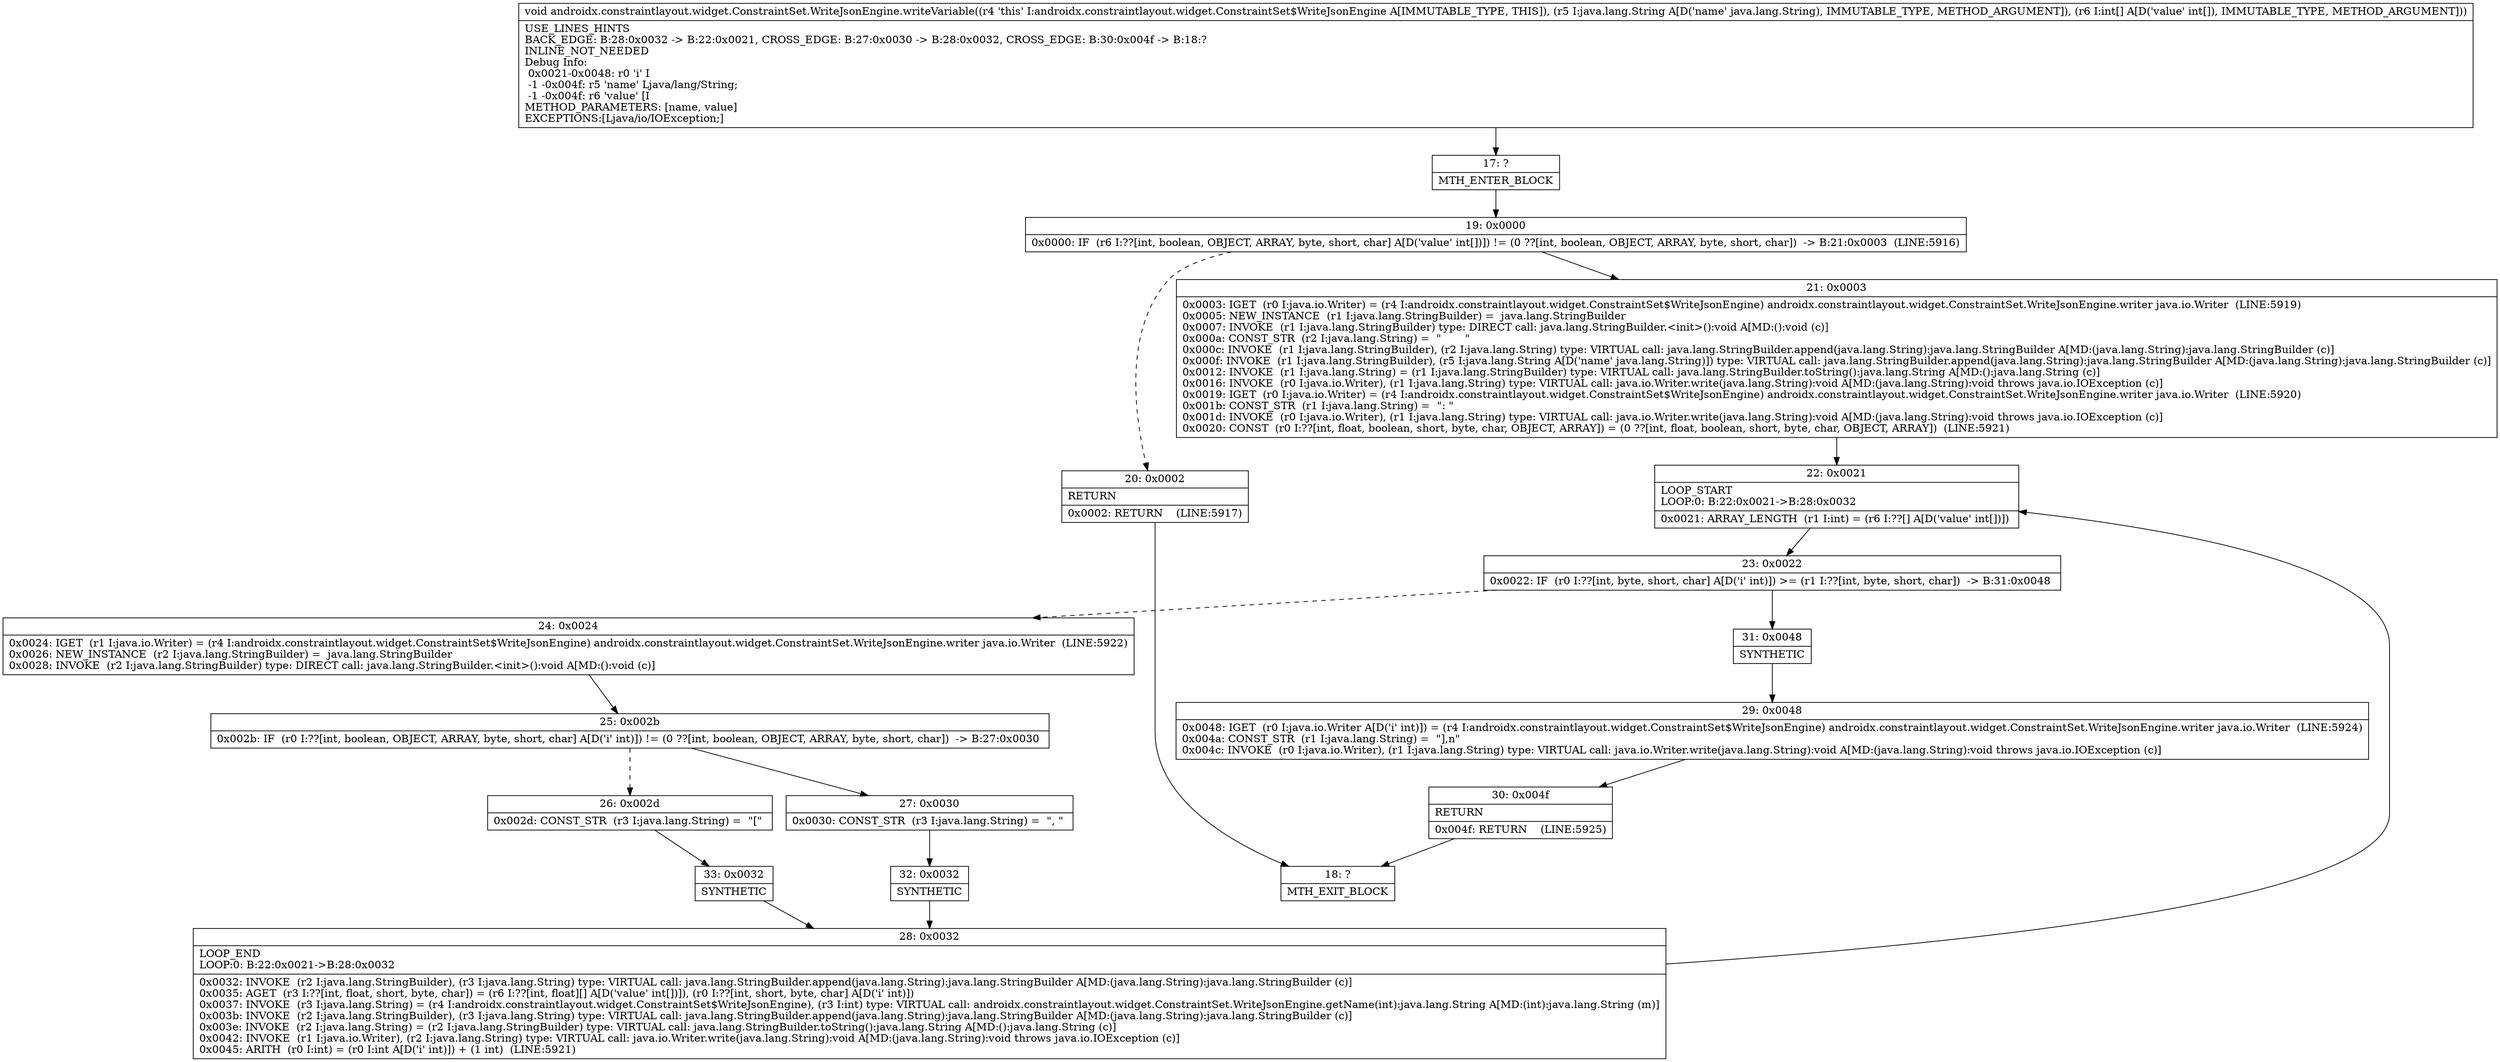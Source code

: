 digraph "CFG forandroidx.constraintlayout.widget.ConstraintSet.WriteJsonEngine.writeVariable(Ljava\/lang\/String;[I)V" {
Node_17 [shape=record,label="{17\:\ ?|MTH_ENTER_BLOCK\l}"];
Node_19 [shape=record,label="{19\:\ 0x0000|0x0000: IF  (r6 I:??[int, boolean, OBJECT, ARRAY, byte, short, char] A[D('value' int[])]) != (0 ??[int, boolean, OBJECT, ARRAY, byte, short, char])  \-\> B:21:0x0003  (LINE:5916)\l}"];
Node_20 [shape=record,label="{20\:\ 0x0002|RETURN\l|0x0002: RETURN    (LINE:5917)\l}"];
Node_18 [shape=record,label="{18\:\ ?|MTH_EXIT_BLOCK\l}"];
Node_21 [shape=record,label="{21\:\ 0x0003|0x0003: IGET  (r0 I:java.io.Writer) = (r4 I:androidx.constraintlayout.widget.ConstraintSet$WriteJsonEngine) androidx.constraintlayout.widget.ConstraintSet.WriteJsonEngine.writer java.io.Writer  (LINE:5919)\l0x0005: NEW_INSTANCE  (r1 I:java.lang.StringBuilder) =  java.lang.StringBuilder \l0x0007: INVOKE  (r1 I:java.lang.StringBuilder) type: DIRECT call: java.lang.StringBuilder.\<init\>():void A[MD:():void (c)]\l0x000a: CONST_STR  (r2 I:java.lang.String) =  \"       \" \l0x000c: INVOKE  (r1 I:java.lang.StringBuilder), (r2 I:java.lang.String) type: VIRTUAL call: java.lang.StringBuilder.append(java.lang.String):java.lang.StringBuilder A[MD:(java.lang.String):java.lang.StringBuilder (c)]\l0x000f: INVOKE  (r1 I:java.lang.StringBuilder), (r5 I:java.lang.String A[D('name' java.lang.String)]) type: VIRTUAL call: java.lang.StringBuilder.append(java.lang.String):java.lang.StringBuilder A[MD:(java.lang.String):java.lang.StringBuilder (c)]\l0x0012: INVOKE  (r1 I:java.lang.String) = (r1 I:java.lang.StringBuilder) type: VIRTUAL call: java.lang.StringBuilder.toString():java.lang.String A[MD:():java.lang.String (c)]\l0x0016: INVOKE  (r0 I:java.io.Writer), (r1 I:java.lang.String) type: VIRTUAL call: java.io.Writer.write(java.lang.String):void A[MD:(java.lang.String):void throws java.io.IOException (c)]\l0x0019: IGET  (r0 I:java.io.Writer) = (r4 I:androidx.constraintlayout.widget.ConstraintSet$WriteJsonEngine) androidx.constraintlayout.widget.ConstraintSet.WriteJsonEngine.writer java.io.Writer  (LINE:5920)\l0x001b: CONST_STR  (r1 I:java.lang.String) =  \": \" \l0x001d: INVOKE  (r0 I:java.io.Writer), (r1 I:java.lang.String) type: VIRTUAL call: java.io.Writer.write(java.lang.String):void A[MD:(java.lang.String):void throws java.io.IOException (c)]\l0x0020: CONST  (r0 I:??[int, float, boolean, short, byte, char, OBJECT, ARRAY]) = (0 ??[int, float, boolean, short, byte, char, OBJECT, ARRAY])  (LINE:5921)\l}"];
Node_22 [shape=record,label="{22\:\ 0x0021|LOOP_START\lLOOP:0: B:22:0x0021\-\>B:28:0x0032\l|0x0021: ARRAY_LENGTH  (r1 I:int) = (r6 I:??[] A[D('value' int[])]) \l}"];
Node_23 [shape=record,label="{23\:\ 0x0022|0x0022: IF  (r0 I:??[int, byte, short, char] A[D('i' int)]) \>= (r1 I:??[int, byte, short, char])  \-\> B:31:0x0048 \l}"];
Node_24 [shape=record,label="{24\:\ 0x0024|0x0024: IGET  (r1 I:java.io.Writer) = (r4 I:androidx.constraintlayout.widget.ConstraintSet$WriteJsonEngine) androidx.constraintlayout.widget.ConstraintSet.WriteJsonEngine.writer java.io.Writer  (LINE:5922)\l0x0026: NEW_INSTANCE  (r2 I:java.lang.StringBuilder) =  java.lang.StringBuilder \l0x0028: INVOKE  (r2 I:java.lang.StringBuilder) type: DIRECT call: java.lang.StringBuilder.\<init\>():void A[MD:():void (c)]\l}"];
Node_25 [shape=record,label="{25\:\ 0x002b|0x002b: IF  (r0 I:??[int, boolean, OBJECT, ARRAY, byte, short, char] A[D('i' int)]) != (0 ??[int, boolean, OBJECT, ARRAY, byte, short, char])  \-\> B:27:0x0030 \l}"];
Node_26 [shape=record,label="{26\:\ 0x002d|0x002d: CONST_STR  (r3 I:java.lang.String) =  \"[\" \l}"];
Node_33 [shape=record,label="{33\:\ 0x0032|SYNTHETIC\l}"];
Node_28 [shape=record,label="{28\:\ 0x0032|LOOP_END\lLOOP:0: B:22:0x0021\-\>B:28:0x0032\l|0x0032: INVOKE  (r2 I:java.lang.StringBuilder), (r3 I:java.lang.String) type: VIRTUAL call: java.lang.StringBuilder.append(java.lang.String):java.lang.StringBuilder A[MD:(java.lang.String):java.lang.StringBuilder (c)]\l0x0035: AGET  (r3 I:??[int, float, short, byte, char]) = (r6 I:??[int, float][] A[D('value' int[])]), (r0 I:??[int, short, byte, char] A[D('i' int)]) \l0x0037: INVOKE  (r3 I:java.lang.String) = (r4 I:androidx.constraintlayout.widget.ConstraintSet$WriteJsonEngine), (r3 I:int) type: VIRTUAL call: androidx.constraintlayout.widget.ConstraintSet.WriteJsonEngine.getName(int):java.lang.String A[MD:(int):java.lang.String (m)]\l0x003b: INVOKE  (r2 I:java.lang.StringBuilder), (r3 I:java.lang.String) type: VIRTUAL call: java.lang.StringBuilder.append(java.lang.String):java.lang.StringBuilder A[MD:(java.lang.String):java.lang.StringBuilder (c)]\l0x003e: INVOKE  (r2 I:java.lang.String) = (r2 I:java.lang.StringBuilder) type: VIRTUAL call: java.lang.StringBuilder.toString():java.lang.String A[MD:():java.lang.String (c)]\l0x0042: INVOKE  (r1 I:java.io.Writer), (r2 I:java.lang.String) type: VIRTUAL call: java.io.Writer.write(java.lang.String):void A[MD:(java.lang.String):void throws java.io.IOException (c)]\l0x0045: ARITH  (r0 I:int) = (r0 I:int A[D('i' int)]) + (1 int)  (LINE:5921)\l}"];
Node_27 [shape=record,label="{27\:\ 0x0030|0x0030: CONST_STR  (r3 I:java.lang.String) =  \", \" \l}"];
Node_32 [shape=record,label="{32\:\ 0x0032|SYNTHETIC\l}"];
Node_31 [shape=record,label="{31\:\ 0x0048|SYNTHETIC\l}"];
Node_29 [shape=record,label="{29\:\ 0x0048|0x0048: IGET  (r0 I:java.io.Writer A[D('i' int)]) = (r4 I:androidx.constraintlayout.widget.ConstraintSet$WriteJsonEngine) androidx.constraintlayout.widget.ConstraintSet.WriteJsonEngine.writer java.io.Writer  (LINE:5924)\l0x004a: CONST_STR  (r1 I:java.lang.String) =  \"],n\" \l0x004c: INVOKE  (r0 I:java.io.Writer), (r1 I:java.lang.String) type: VIRTUAL call: java.io.Writer.write(java.lang.String):void A[MD:(java.lang.String):void throws java.io.IOException (c)]\l}"];
Node_30 [shape=record,label="{30\:\ 0x004f|RETURN\l|0x004f: RETURN    (LINE:5925)\l}"];
MethodNode[shape=record,label="{void androidx.constraintlayout.widget.ConstraintSet.WriteJsonEngine.writeVariable((r4 'this' I:androidx.constraintlayout.widget.ConstraintSet$WriteJsonEngine A[IMMUTABLE_TYPE, THIS]), (r5 I:java.lang.String A[D('name' java.lang.String), IMMUTABLE_TYPE, METHOD_ARGUMENT]), (r6 I:int[] A[D('value' int[]), IMMUTABLE_TYPE, METHOD_ARGUMENT]))  | USE_LINES_HINTS\lBACK_EDGE: B:28:0x0032 \-\> B:22:0x0021, CROSS_EDGE: B:27:0x0030 \-\> B:28:0x0032, CROSS_EDGE: B:30:0x004f \-\> B:18:?\lINLINE_NOT_NEEDED\lDebug Info:\l  0x0021\-0x0048: r0 'i' I\l  \-1 \-0x004f: r5 'name' Ljava\/lang\/String;\l  \-1 \-0x004f: r6 'value' [I\lMETHOD_PARAMETERS: [name, value]\lEXCEPTIONS:[Ljava\/io\/IOException;]\l}"];
MethodNode -> Node_17;Node_17 -> Node_19;
Node_19 -> Node_20[style=dashed];
Node_19 -> Node_21;
Node_20 -> Node_18;
Node_21 -> Node_22;
Node_22 -> Node_23;
Node_23 -> Node_24[style=dashed];
Node_23 -> Node_31;
Node_24 -> Node_25;
Node_25 -> Node_26[style=dashed];
Node_25 -> Node_27;
Node_26 -> Node_33;
Node_33 -> Node_28;
Node_28 -> Node_22;
Node_27 -> Node_32;
Node_32 -> Node_28;
Node_31 -> Node_29;
Node_29 -> Node_30;
Node_30 -> Node_18;
}

